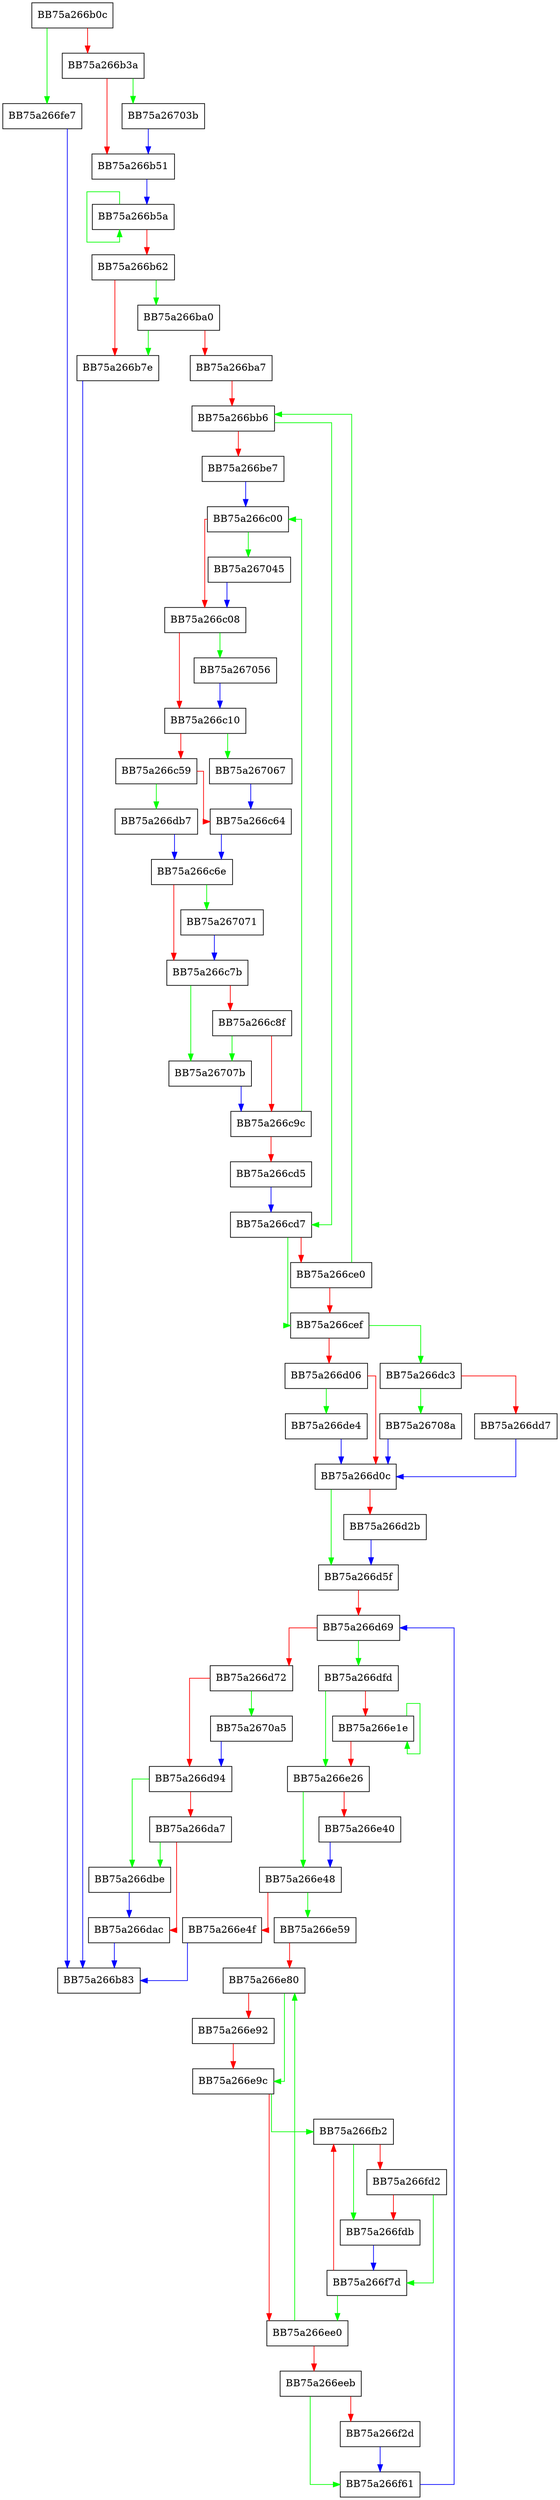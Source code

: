 digraph Build {
  node [shape="box"];
  graph [splines=ortho];
  BB75a266b0c -> BB75a266fe7 [color="green"];
  BB75a266b0c -> BB75a266b3a [color="red"];
  BB75a266b3a -> BB75a26703b [color="green"];
  BB75a266b3a -> BB75a266b51 [color="red"];
  BB75a266b51 -> BB75a266b5a [color="blue"];
  BB75a266b5a -> BB75a266b5a [color="green"];
  BB75a266b5a -> BB75a266b62 [color="red"];
  BB75a266b62 -> BB75a266ba0 [color="green"];
  BB75a266b62 -> BB75a266b7e [color="red"];
  BB75a266b7e -> BB75a266b83 [color="blue"];
  BB75a266ba0 -> BB75a266b7e [color="green"];
  BB75a266ba0 -> BB75a266ba7 [color="red"];
  BB75a266ba7 -> BB75a266bb6 [color="red"];
  BB75a266bb6 -> BB75a266cd7 [color="green"];
  BB75a266bb6 -> BB75a266be7 [color="red"];
  BB75a266be7 -> BB75a266c00 [color="blue"];
  BB75a266c00 -> BB75a267045 [color="green"];
  BB75a266c00 -> BB75a266c08 [color="red"];
  BB75a266c08 -> BB75a267056 [color="green"];
  BB75a266c08 -> BB75a266c10 [color="red"];
  BB75a266c10 -> BB75a267067 [color="green"];
  BB75a266c10 -> BB75a266c59 [color="red"];
  BB75a266c59 -> BB75a266db7 [color="green"];
  BB75a266c59 -> BB75a266c64 [color="red"];
  BB75a266c64 -> BB75a266c6e [color="blue"];
  BB75a266c6e -> BB75a267071 [color="green"];
  BB75a266c6e -> BB75a266c7b [color="red"];
  BB75a266c7b -> BB75a26707b [color="green"];
  BB75a266c7b -> BB75a266c8f [color="red"];
  BB75a266c8f -> BB75a26707b [color="green"];
  BB75a266c8f -> BB75a266c9c [color="red"];
  BB75a266c9c -> BB75a266c00 [color="green"];
  BB75a266c9c -> BB75a266cd5 [color="red"];
  BB75a266cd5 -> BB75a266cd7 [color="blue"];
  BB75a266cd7 -> BB75a266cef [color="green"];
  BB75a266cd7 -> BB75a266ce0 [color="red"];
  BB75a266ce0 -> BB75a266bb6 [color="green"];
  BB75a266ce0 -> BB75a266cef [color="red"];
  BB75a266cef -> BB75a266dc3 [color="green"];
  BB75a266cef -> BB75a266d06 [color="red"];
  BB75a266d06 -> BB75a266de4 [color="green"];
  BB75a266d06 -> BB75a266d0c [color="red"];
  BB75a266d0c -> BB75a266d5f [color="green"];
  BB75a266d0c -> BB75a266d2b [color="red"];
  BB75a266d2b -> BB75a266d5f [color="blue"];
  BB75a266d5f -> BB75a266d69 [color="red"];
  BB75a266d69 -> BB75a266dfd [color="green"];
  BB75a266d69 -> BB75a266d72 [color="red"];
  BB75a266d72 -> BB75a2670a5 [color="green"];
  BB75a266d72 -> BB75a266d94 [color="red"];
  BB75a266d94 -> BB75a266dbe [color="green"];
  BB75a266d94 -> BB75a266da7 [color="red"];
  BB75a266da7 -> BB75a266dbe [color="green"];
  BB75a266da7 -> BB75a266dac [color="red"];
  BB75a266dac -> BB75a266b83 [color="blue"];
  BB75a266db7 -> BB75a266c6e [color="blue"];
  BB75a266dbe -> BB75a266dac [color="blue"];
  BB75a266dc3 -> BB75a26708a [color="green"];
  BB75a266dc3 -> BB75a266dd7 [color="red"];
  BB75a266dd7 -> BB75a266d0c [color="blue"];
  BB75a266de4 -> BB75a266d0c [color="blue"];
  BB75a266dfd -> BB75a266e26 [color="green"];
  BB75a266dfd -> BB75a266e1e [color="red"];
  BB75a266e1e -> BB75a266e1e [color="green"];
  BB75a266e1e -> BB75a266e26 [color="red"];
  BB75a266e26 -> BB75a266e48 [color="green"];
  BB75a266e26 -> BB75a266e40 [color="red"];
  BB75a266e40 -> BB75a266e48 [color="blue"];
  BB75a266e48 -> BB75a266e59 [color="green"];
  BB75a266e48 -> BB75a266e4f [color="red"];
  BB75a266e4f -> BB75a266b83 [color="blue"];
  BB75a266e59 -> BB75a266e80 [color="red"];
  BB75a266e80 -> BB75a266e9c [color="green"];
  BB75a266e80 -> BB75a266e92 [color="red"];
  BB75a266e92 -> BB75a266e9c [color="red"];
  BB75a266e9c -> BB75a266fb2 [color="green"];
  BB75a266e9c -> BB75a266ee0 [color="red"];
  BB75a266ee0 -> BB75a266e80 [color="green"];
  BB75a266ee0 -> BB75a266eeb [color="red"];
  BB75a266eeb -> BB75a266f61 [color="green"];
  BB75a266eeb -> BB75a266f2d [color="red"];
  BB75a266f2d -> BB75a266f61 [color="blue"];
  BB75a266f61 -> BB75a266d69 [color="blue"];
  BB75a266f7d -> BB75a266ee0 [color="green"];
  BB75a266f7d -> BB75a266fb2 [color="red"];
  BB75a266fb2 -> BB75a266fdb [color="green"];
  BB75a266fb2 -> BB75a266fd2 [color="red"];
  BB75a266fd2 -> BB75a266f7d [color="green"];
  BB75a266fd2 -> BB75a266fdb [color="red"];
  BB75a266fdb -> BB75a266f7d [color="blue"];
  BB75a266fe7 -> BB75a266b83 [color="blue"];
  BB75a26703b -> BB75a266b51 [color="blue"];
  BB75a267045 -> BB75a266c08 [color="blue"];
  BB75a267056 -> BB75a266c10 [color="blue"];
  BB75a267067 -> BB75a266c64 [color="blue"];
  BB75a267071 -> BB75a266c7b [color="blue"];
  BB75a26707b -> BB75a266c9c [color="blue"];
  BB75a26708a -> BB75a266d0c [color="blue"];
  BB75a2670a5 -> BB75a266d94 [color="blue"];
}